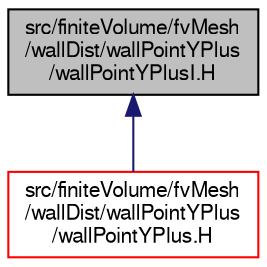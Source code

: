 digraph "src/finiteVolume/fvMesh/wallDist/wallPointYPlus/wallPointYPlusI.H"
{
  bgcolor="transparent";
  edge [fontname="FreeSans",fontsize="10",labelfontname="FreeSans",labelfontsize="10"];
  node [fontname="FreeSans",fontsize="10",shape=record];
  Node1 [label="src/finiteVolume/fvMesh\l/wallDist/wallPointYPlus\l/wallPointYPlusI.H",height=0.2,width=0.4,color="black", fillcolor="grey75", style="filled", fontcolor="black"];
  Node1 -> Node2 [dir="back",color="midnightblue",fontsize="10",style="solid",fontname="FreeSans"];
  Node2 [label="src/finiteVolume/fvMesh\l/wallDist/wallPointYPlus\l/wallPointYPlus.H",height=0.2,width=0.4,color="red",URL="$a03755.html"];
}
